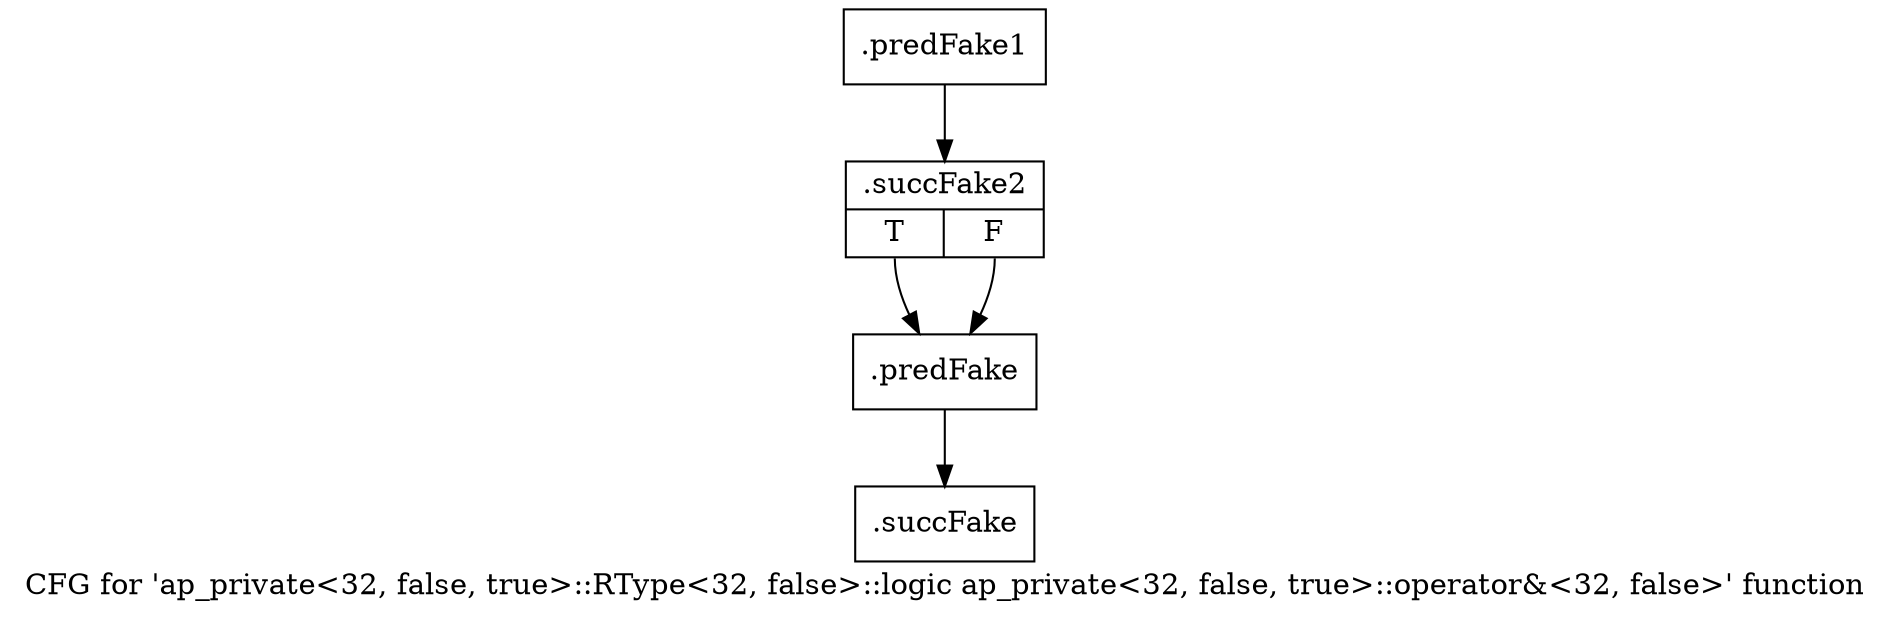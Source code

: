 digraph "CFG for 'ap_private\<32, false, true\>::RType\<32, false\>::logic ap_private\<32, false, true\>::operator&\<32, false\>' function" {
	label="CFG for 'ap_private\<32, false, true\>::RType\<32, false\>::logic ap_private\<32, false, true\>::operator&\<32, false\>' function";

	Node0x5db9640 [shape=record,filename="",linenumber="",label="{.predFake1}"];
	Node0x5db9640 -> Node0x60d0e90[ callList="" memoryops="" filename="/mnt/xilinx/Vitis_HLS/2021.2/include/etc/ap_private.h" execusionnum="900"];
	Node0x60d0e90 [shape=record,filename="/mnt/xilinx/Vitis_HLS/2021.2/include/etc/ap_private.h",linenumber="2021",label="{.succFake2|{<s0>T|<s1>F}}"];
	Node0x60d0e90:s0 -> Node0x5a73000;
	Node0x60d0e90:s1 -> Node0x5a73000[ callList="" memoryops="" filename="/mnt/xilinx/Vitis_HLS/2021.2/include/etc/ap_private.h" execusionnum="900"];
	Node0x5a73000 [shape=record,filename="/mnt/xilinx/Vitis_HLS/2021.2/include/etc/ap_private.h",linenumber="2025",label="{.predFake}"];
	Node0x5a73000 -> Node0x60d6160[ callList="" memoryops="" filename="/mnt/xilinx/Vitis_HLS/2021.2/include/etc/ap_private.h" execusionnum="1800"];
	Node0x60d6160 [shape=record,filename="/mnt/xilinx/Vitis_HLS/2021.2/include/etc/ap_private.h",linenumber="2025",label="{.succFake}"];
}
